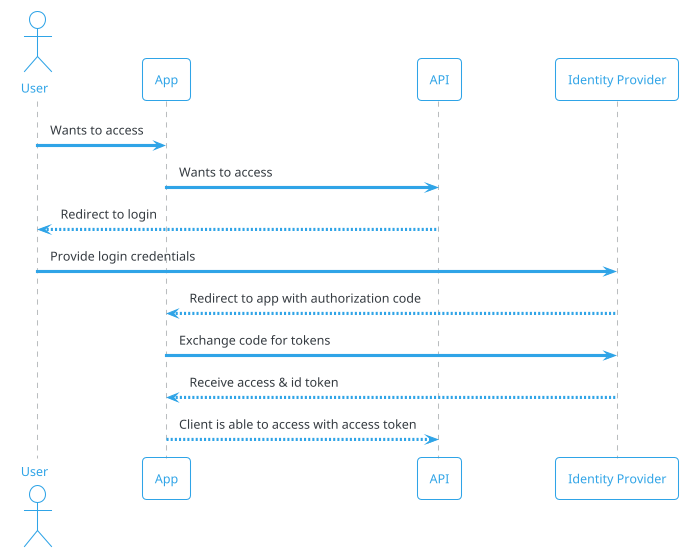 @startuml
!theme cerulean-outline

actor User as u
participant "App" as a
participant "API" as rp
participant "Identity Provider" as idp

u -> a : Wants to access
a -> rp : Wants to access
rp --> u : Redirect to login

u -> idp : Provide login credentials
idp --> a : Redirect to app with authorization code
a -> idp : Exchange code for tokens
idp --> a : Receive access & id token

a --> rp : Client is able to access with access token

@enduml
